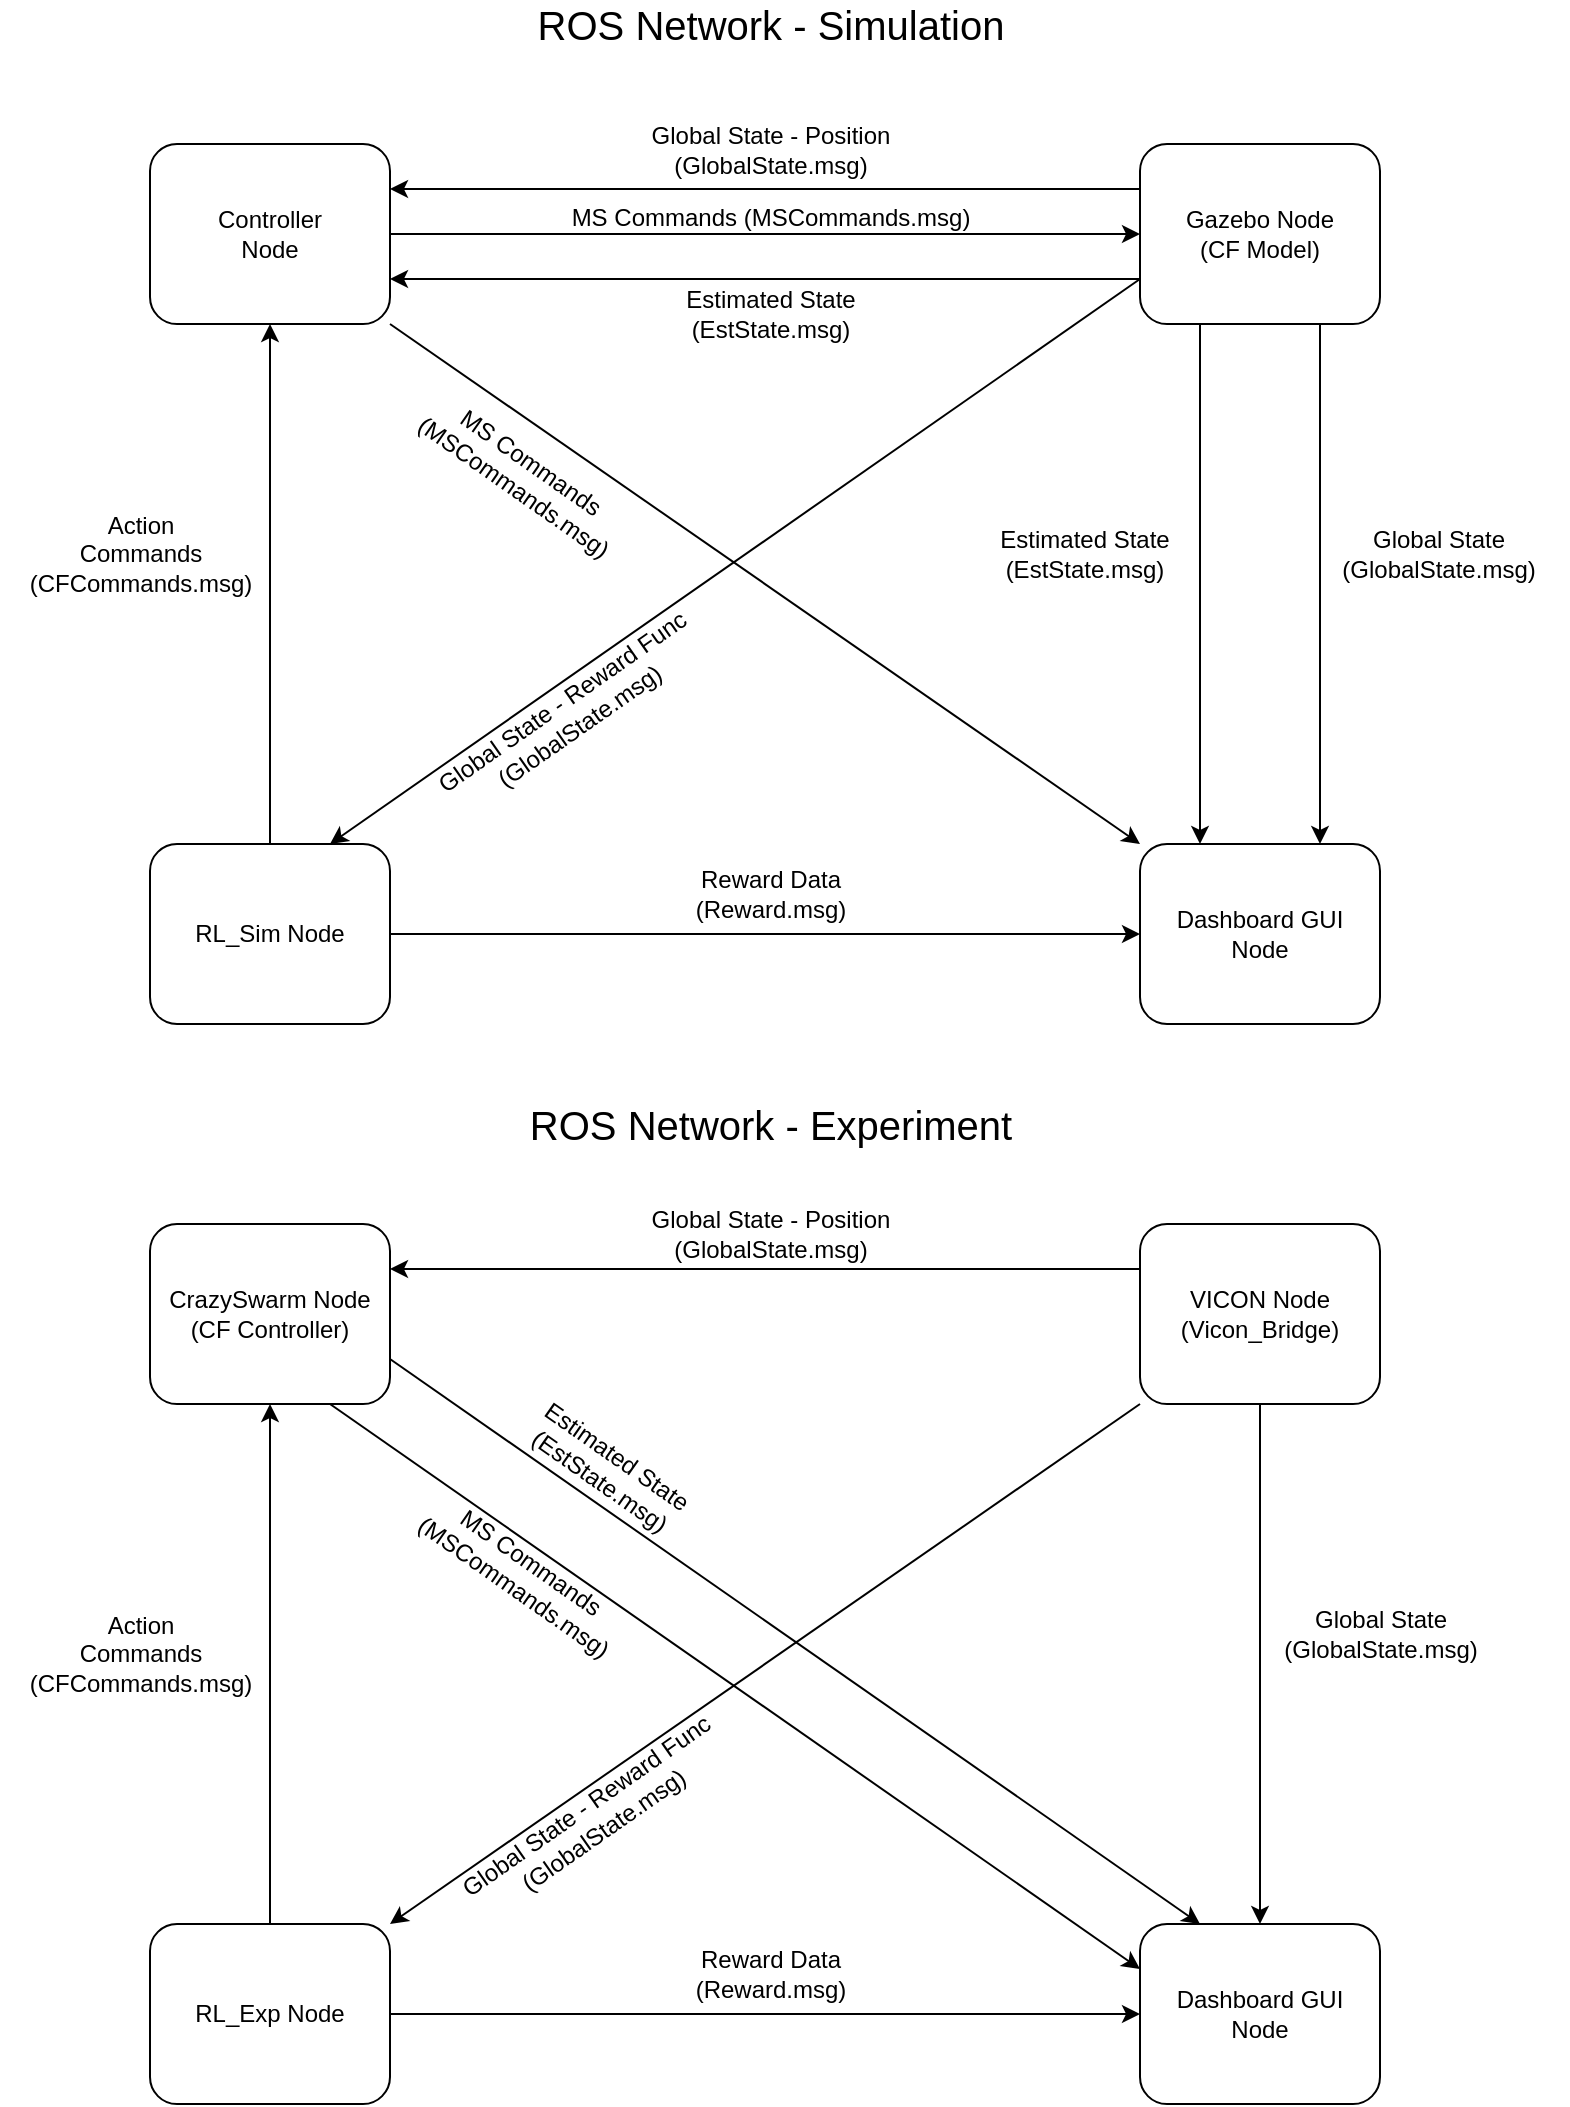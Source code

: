 <mxfile version="13.9.8" type="device" pages="2"><diagram id="4q4zT_EYPk3diKyVNwrd" name="Page-1"><mxGraphModel dx="1936" dy="1100" grid="1" gridSize="10" guides="1" tooltips="1" connect="1" arrows="1" fold="1" page="1" pageScale="1" pageWidth="850" pageHeight="1100" background="#FFFFFF" math="0" shadow="0"><root><mxCell id="0"/><mxCell id="1" parent="0"/><mxCell id="GYX6j8tE0jOFINhNC3Ar-88" style="edgeStyle=orthogonalEdgeStyle;rounded=0;orthogonalLoop=1;jettySize=auto;html=1;exitX=1;exitY=0.5;exitDx=0;exitDy=0;entryX=0;entryY=0.5;entryDx=0;entryDy=0;" edge="1" parent="1" source="GYX6j8tE0jOFINhNC3Ar-1" target="GYX6j8tE0jOFINhNC3Ar-2"><mxGeometry relative="1" as="geometry"/></mxCell><mxCell id="GYX6j8tE0jOFINhNC3Ar-1" value="&lt;div&gt;Controller&lt;/div&gt;Node" style="rounded=1;whiteSpace=wrap;html=1;" vertex="1" parent="1"><mxGeometry x="115" y="100" width="120" height="90" as="geometry"/></mxCell><mxCell id="GYX6j8tE0jOFINhNC3Ar-90" style="edgeStyle=orthogonalEdgeStyle;rounded=0;orthogonalLoop=1;jettySize=auto;html=1;exitX=0;exitY=0.25;exitDx=0;exitDy=0;entryX=1;entryY=0.25;entryDx=0;entryDy=0;" edge="1" parent="1" source="GYX6j8tE0jOFINhNC3Ar-2" target="GYX6j8tE0jOFINhNC3Ar-1"><mxGeometry relative="1" as="geometry"/></mxCell><mxCell id="GYX6j8tE0jOFINhNC3Ar-2" value="&lt;div&gt;Gazebo Node&lt;/div&gt;&lt;div&gt;(CF Model)&lt;br&gt;&lt;/div&gt;" style="rounded=1;whiteSpace=wrap;html=1;" vertex="1" parent="1"><mxGeometry x="610" y="100" width="120" height="90" as="geometry"/></mxCell><mxCell id="GYX6j8tE0jOFINhNC3Ar-3" value="&lt;div&gt;RL_Sim Node&lt;/div&gt;" style="rounded=1;whiteSpace=wrap;html=1;" vertex="1" parent="1"><mxGeometry x="115" y="450" width="120" height="90" as="geometry"/></mxCell><mxCell id="GYX6j8tE0jOFINhNC3Ar-4" value="" style="endArrow=classic;html=1;exitX=0.5;exitY=0;exitDx=0;exitDy=0;entryX=0.5;entryY=1;entryDx=0;entryDy=0;" edge="1" parent="1" source="GYX6j8tE0jOFINhNC3Ar-3" target="GYX6j8tE0jOFINhNC3Ar-1"><mxGeometry width="50" height="50" relative="1" as="geometry"><mxPoint x="400" y="410" as="sourcePoint"/><mxPoint x="450" y="360" as="targetPoint"/></mxGeometry></mxCell><mxCell id="GYX6j8tE0jOFINhNC3Ar-5" value="&lt;div&gt;Action&lt;br&gt;&lt;/div&gt;&lt;div&gt;Commands&lt;/div&gt;&lt;div&gt;(CFCommands.msg)&lt;br&gt;&lt;/div&gt;" style="text;html=1;align=center;verticalAlign=middle;resizable=0;points=[];autosize=1;" vertex="1" parent="1"><mxGeometry x="40" y="280" width="140" height="50" as="geometry"/></mxCell><mxCell id="GYX6j8tE0jOFINhNC3Ar-6" value="&lt;div&gt;&lt;font style=&quot;font-size: 20px&quot;&gt;ROS Network - Simulation&lt;br&gt;&lt;/font&gt; &lt;/div&gt;" style="text;html=1;align=center;verticalAlign=middle;resizable=0;points=[];autosize=1;" vertex="1" parent="1"><mxGeometry x="285" y="30" width="280" height="20" as="geometry"/></mxCell><mxCell id="GYX6j8tE0jOFINhNC3Ar-9" value="&lt;div&gt;Dashboard GUI&lt;br&gt;&lt;/div&gt;&lt;div&gt;Node&lt;br&gt;&lt;/div&gt;" style="rounded=1;whiteSpace=wrap;html=1;" vertex="1" parent="1"><mxGeometry x="610" y="450" width="120" height="90" as="geometry"/></mxCell><mxCell id="GYX6j8tE0jOFINhNC3Ar-10" value="" style="endArrow=classic;html=1;exitX=0;exitY=0.75;exitDx=0;exitDy=0;entryX=0.75;entryY=0;entryDx=0;entryDy=0;" edge="1" parent="1" source="GYX6j8tE0jOFINhNC3Ar-2" target="GYX6j8tE0jOFINhNC3Ar-3"><mxGeometry width="50" height="50" relative="1" as="geometry"><mxPoint x="230" y="360" as="sourcePoint"/><mxPoint x="590" y="360" as="targetPoint"/></mxGeometry></mxCell><mxCell id="GYX6j8tE0jOFINhNC3Ar-11" value="" style="endArrow=classic;html=1;exitX=0.25;exitY=1;exitDx=0;exitDy=0;entryX=0.25;entryY=0;entryDx=0;entryDy=0;" edge="1" parent="1" source="GYX6j8tE0jOFINhNC3Ar-2" target="GYX6j8tE0jOFINhNC3Ar-9"><mxGeometry width="50" height="50" relative="1" as="geometry"><mxPoint x="659" y="260" as="sourcePoint"/><mxPoint x="270" y="585" as="targetPoint"/></mxGeometry></mxCell><mxCell id="GYX6j8tE0jOFINhNC3Ar-21" value="" style="endArrow=classic;html=1;exitX=0.75;exitY=1;exitDx=0;exitDy=0;entryX=0.75;entryY=0;entryDx=0;entryDy=0;" edge="1" parent="1" source="GYX6j8tE0jOFINhNC3Ar-2" target="GYX6j8tE0jOFINhNC3Ar-9"><mxGeometry width="50" height="50" relative="1" as="geometry"><mxPoint x="610" y="155" as="sourcePoint"/><mxPoint x="250" y="155" as="targetPoint"/></mxGeometry></mxCell><mxCell id="GYX6j8tE0jOFINhNC3Ar-23" value="" style="endArrow=classic;html=1;exitX=1;exitY=0.5;exitDx=0;exitDy=0;entryX=0;entryY=0.5;entryDx=0;entryDy=0;" edge="1" parent="1" source="GYX6j8tE0jOFINhNC3Ar-3" target="GYX6j8tE0jOFINhNC3Ar-9"><mxGeometry width="50" height="50" relative="1" as="geometry"><mxPoint x="409.5" y="495" as="sourcePoint"/><mxPoint x="409.5" y="260" as="targetPoint"/></mxGeometry></mxCell><mxCell id="GYX6j8tE0jOFINhNC3Ar-46" value="&lt;div&gt;CrazySwarm Node&lt;/div&gt;&lt;div&gt;(CF Controller)&lt;br&gt;&lt;/div&gt;" style="rounded=1;whiteSpace=wrap;html=1;" vertex="1" parent="1"><mxGeometry x="115" y="640" width="120" height="90" as="geometry"/></mxCell><mxCell id="GYX6j8tE0jOFINhNC3Ar-47" value="&lt;div&gt;VICON Node&lt;/div&gt;&lt;div&gt;(Vicon_Bridge)&lt;br&gt;&lt;/div&gt;" style="rounded=1;whiteSpace=wrap;html=1;" vertex="1" parent="1"><mxGeometry x="610" y="640" width="120" height="90" as="geometry"/></mxCell><mxCell id="GYX6j8tE0jOFINhNC3Ar-48" value="&lt;div&gt;RL_Exp Node&lt;/div&gt;" style="rounded=1;whiteSpace=wrap;html=1;" vertex="1" parent="1"><mxGeometry x="115" y="990" width="120" height="90" as="geometry"/></mxCell><mxCell id="GYX6j8tE0jOFINhNC3Ar-49" value="" style="endArrow=classic;html=1;exitX=0.5;exitY=0;exitDx=0;exitDy=0;entryX=0.5;entryY=1;entryDx=0;entryDy=0;" edge="1" parent="1" source="GYX6j8tE0jOFINhNC3Ar-48" target="GYX6j8tE0jOFINhNC3Ar-46"><mxGeometry width="50" height="50" relative="1" as="geometry"><mxPoint x="400" y="950" as="sourcePoint"/><mxPoint x="450" y="900" as="targetPoint"/></mxGeometry></mxCell><mxCell id="GYX6j8tE0jOFINhNC3Ar-50" value="&lt;font style=&quot;font-size: 20px&quot;&gt;ROS Network - Experiment&lt;br&gt;&lt;/font&gt;" style="text;html=1;align=center;verticalAlign=middle;resizable=0;points=[];autosize=1;" vertex="1" parent="1"><mxGeometry x="280" y="580" width="290" height="20" as="geometry"/></mxCell><mxCell id="GYX6j8tE0jOFINhNC3Ar-51" value="&lt;div&gt;MS Commands&lt;/div&gt;&lt;div&gt;(MSCommands.msg)&lt;/div&gt;" style="text;html=1;align=center;verticalAlign=middle;resizable=0;points=[];autosize=1;rotation=35;" vertex="1" parent="1"><mxGeometry x="231" y="800" width="140" height="30" as="geometry"/></mxCell><mxCell id="GYX6j8tE0jOFINhNC3Ar-52" value="&lt;div&gt;Dashboard GUI&lt;br&gt;&lt;/div&gt;&lt;div&gt;Node&lt;br&gt;&lt;/div&gt;" style="rounded=1;whiteSpace=wrap;html=1;" vertex="1" parent="1"><mxGeometry x="610" y="990" width="120" height="90" as="geometry"/></mxCell><mxCell id="GYX6j8tE0jOFINhNC3Ar-53" value="" style="endArrow=classic;html=1;exitX=0;exitY=1;exitDx=0;exitDy=0;entryX=1;entryY=0;entryDx=0;entryDy=0;" edge="1" parent="1" source="GYX6j8tE0jOFINhNC3Ar-47" target="GYX6j8tE0jOFINhNC3Ar-48"><mxGeometry width="50" height="50" relative="1" as="geometry"><mxPoint x="230" y="900" as="sourcePoint"/><mxPoint x="590" y="900" as="targetPoint"/></mxGeometry></mxCell><mxCell id="GYX6j8tE0jOFINhNC3Ar-54" value="" style="endArrow=classic;html=1;entryX=0.25;entryY=0;entryDx=0;entryDy=0;exitX=1;exitY=0.75;exitDx=0;exitDy=0;" edge="1" parent="1" source="GYX6j8tE0jOFINhNC3Ar-46" target="GYX6j8tE0jOFINhNC3Ar-52"><mxGeometry width="50" height="50" relative="1" as="geometry"><mxPoint x="300" y="710" as="sourcePoint"/><mxPoint x="270" y="1125" as="targetPoint"/></mxGeometry></mxCell><mxCell id="GYX6j8tE0jOFINhNC3Ar-55" value="&lt;div&gt;Global State - Reward Func&lt;br&gt;&lt;/div&gt;&lt;div&gt; (GlobalState.msg)&lt;br&gt;&lt;/div&gt;" style="text;html=1;align=center;verticalAlign=middle;resizable=0;points=[];autosize=1;rotation=-35;" vertex="1" parent="1"><mxGeometry x="247" y="922" width="180" height="30" as="geometry"/></mxCell><mxCell id="GYX6j8tE0jOFINhNC3Ar-56" value="" style="endArrow=classic;html=1;exitX=0;exitY=0.25;exitDx=0;exitDy=0;entryX=1;entryY=0.25;entryDx=0;entryDy=0;" edge="1" parent="1" source="GYX6j8tE0jOFINhNC3Ar-47" target="GYX6j8tE0jOFINhNC3Ar-46"><mxGeometry width="50" height="50" relative="1" as="geometry"><mxPoint x="530" y="685" as="sourcePoint"/><mxPoint x="140" y="965" as="targetPoint"/></mxGeometry></mxCell><mxCell id="GYX6j8tE0jOFINhNC3Ar-57" value="&lt;div&gt;Global State - Position&lt;br&gt;&lt;/div&gt;&lt;div&gt;(GlobalState.msg)&lt;br&gt;&lt;/div&gt;" style="text;html=1;align=center;verticalAlign=middle;resizable=0;points=[];autosize=1;rotation=0;" vertex="1" parent="1"><mxGeometry x="350" y="630" width="150" height="30" as="geometry"/></mxCell><mxCell id="GYX6j8tE0jOFINhNC3Ar-61" value="&lt;div&gt;Global State&lt;/div&gt;&lt;div&gt;(GlobalState.msg)&lt;/div&gt;" style="text;html=1;align=center;verticalAlign=middle;resizable=0;points=[];autosize=1;rotation=0;" vertex="1" parent="1"><mxGeometry x="665" y="830" width="130" height="30" as="geometry"/></mxCell><mxCell id="GYX6j8tE0jOFINhNC3Ar-62" value="" style="endArrow=classic;html=1;exitX=0.5;exitY=1;exitDx=0;exitDy=0;entryX=0.5;entryY=0;entryDx=0;entryDy=0;" edge="1" parent="1" source="GYX6j8tE0jOFINhNC3Ar-47" target="GYX6j8tE0jOFINhNC3Ar-52"><mxGeometry width="50" height="50" relative="1" as="geometry"><mxPoint x="610" y="695" as="sourcePoint"/><mxPoint x="250" y="695" as="targetPoint"/></mxGeometry></mxCell><mxCell id="GYX6j8tE0jOFINhNC3Ar-63" value="&lt;div&gt;Estimated State&lt;/div&gt;&lt;div&gt;(EstState.msg)&lt;br&gt;&lt;/div&gt;" style="text;html=1;align=center;verticalAlign=middle;resizable=0;points=[];autosize=1;rotation=35;" vertex="1" parent="1"><mxGeometry x="289" y="747" width="110" height="30" as="geometry"/></mxCell><mxCell id="GYX6j8tE0jOFINhNC3Ar-64" value="" style="endArrow=classic;html=1;exitX=1;exitY=0.5;exitDx=0;exitDy=0;entryX=0;entryY=0.5;entryDx=0;entryDy=0;" edge="1" parent="1" source="GYX6j8tE0jOFINhNC3Ar-48" target="GYX6j8tE0jOFINhNC3Ar-52"><mxGeometry width="50" height="50" relative="1" as="geometry"><mxPoint x="409.5" y="1035" as="sourcePoint"/><mxPoint x="409.5" y="800" as="targetPoint"/></mxGeometry></mxCell><mxCell id="GYX6j8tE0jOFINhNC3Ar-65" value="&lt;div&gt;Reward Data&lt;/div&gt;&lt;div&gt;(Reward.msg)&lt;br&gt;&lt;/div&gt;" style="text;html=1;align=center;verticalAlign=middle;resizable=0;points=[];autosize=1;rotation=0;" vertex="1" parent="1"><mxGeometry x="375" y="1000" width="100" height="30" as="geometry"/></mxCell><mxCell id="GYX6j8tE0jOFINhNC3Ar-68" value="" style="endArrow=classic;html=1;exitX=0.75;exitY=1;exitDx=0;exitDy=0;entryX=0;entryY=0.25;entryDx=0;entryDy=0;" edge="1" parent="1" source="GYX6j8tE0jOFINhNC3Ar-46" target="GYX6j8tE0jOFINhNC3Ar-52"><mxGeometry width="50" height="50" relative="1" as="geometry"><mxPoint x="610" y="672.5" as="sourcePoint"/><mxPoint x="250" y="672.5" as="targetPoint"/></mxGeometry></mxCell><mxCell id="GYX6j8tE0jOFINhNC3Ar-71" value="&lt;div&gt;Action&lt;br&gt;&lt;/div&gt;&lt;div&gt;Commands&lt;/div&gt;&lt;div&gt;(CFCommands.msg)&lt;br&gt;&lt;/div&gt;" style="text;html=1;align=center;verticalAlign=middle;resizable=0;points=[];autosize=1;" vertex="1" parent="1"><mxGeometry x="40" y="830" width="140" height="50" as="geometry"/></mxCell><mxCell id="GYX6j8tE0jOFINhNC3Ar-72" value="" style="endArrow=classic;html=1;entryX=0;entryY=0;entryDx=0;entryDy=0;exitX=1;exitY=1;exitDx=0;exitDy=0;" edge="1" parent="1" source="GYX6j8tE0jOFINhNC3Ar-1" target="GYX6j8tE0jOFINhNC3Ar-9"><mxGeometry width="50" height="50" relative="1" as="geometry"><mxPoint x="230" y="189" as="sourcePoint"/><mxPoint x="590" y="189" as="targetPoint"/></mxGeometry></mxCell><mxCell id="GYX6j8tE0jOFINhNC3Ar-78" value="&lt;div&gt;Reward Data&lt;/div&gt;&lt;div&gt;(Reward.msg)&lt;br&gt;&lt;/div&gt;" style="text;html=1;align=center;verticalAlign=middle;resizable=0;points=[];autosize=1;rotation=0;" vertex="1" parent="1"><mxGeometry x="375" y="460" width="100" height="30" as="geometry"/></mxCell><mxCell id="GYX6j8tE0jOFINhNC3Ar-79" value="&lt;div&gt;Global State - Reward Func&lt;br&gt;&lt;/div&gt;&lt;div&gt; (GlobalState.msg)&lt;br&gt;&lt;/div&gt;" style="text;html=1;align=center;verticalAlign=middle;resizable=0;points=[];autosize=1;rotation=-35;" vertex="1" parent="1"><mxGeometry x="235" y="370" width="180" height="30" as="geometry"/></mxCell><mxCell id="GYX6j8tE0jOFINhNC3Ar-80" value="&lt;div&gt;MS Commands&lt;/div&gt;&lt;div&gt;(MSCommands.msg)&lt;/div&gt;" style="text;html=1;align=center;verticalAlign=middle;resizable=0;points=[];autosize=1;rotation=35;" vertex="1" parent="1"><mxGeometry x="231" y="250" width="140" height="30" as="geometry"/></mxCell><mxCell id="GYX6j8tE0jOFINhNC3Ar-81" value="&lt;div&gt;Global State&lt;/div&gt;&lt;div&gt;(GlobalState.msg)&lt;/div&gt;" style="text;html=1;align=center;verticalAlign=middle;resizable=0;points=[];autosize=1;rotation=0;" vertex="1" parent="1"><mxGeometry x="694" y="290" width="130" height="30" as="geometry"/></mxCell><mxCell id="GYX6j8tE0jOFINhNC3Ar-82" value="&lt;div&gt;Estimated State&lt;/div&gt;&lt;div&gt;(EstState.msg)&lt;br&gt;&lt;/div&gt;" style="text;html=1;align=center;verticalAlign=middle;resizable=0;points=[];autosize=1;rotation=0;" vertex="1" parent="1"><mxGeometry x="527" y="290" width="110" height="30" as="geometry"/></mxCell><mxCell id="GYX6j8tE0jOFINhNC3Ar-83" value="" style="endArrow=classic;html=1;exitX=0;exitY=0.75;exitDx=0;exitDy=0;entryX=1;entryY=0.75;entryDx=0;entryDy=0;" edge="1" parent="1" source="GYX6j8tE0jOFINhNC3Ar-2" target="GYX6j8tE0jOFINhNC3Ar-1"><mxGeometry width="50" height="50" relative="1" as="geometry"><mxPoint x="585" y="144.41" as="sourcePoint"/><mxPoint x="210" y="144.41" as="targetPoint"/></mxGeometry></mxCell><mxCell id="GYX6j8tE0jOFINhNC3Ar-84" value="&lt;div&gt;Estimated State&lt;/div&gt;&lt;div&gt;(EstState.msg)&lt;br&gt;&lt;/div&gt;" style="text;html=1;align=center;verticalAlign=middle;resizable=0;points=[];autosize=1;rotation=0;" vertex="1" parent="1"><mxGeometry x="370" y="170" width="110" height="30" as="geometry"/></mxCell><mxCell id="GYX6j8tE0jOFINhNC3Ar-87" value="&lt;div&gt;Global State - Position&lt;br&gt;&lt;/div&gt;&lt;div&gt;(GlobalState.msg)&lt;br&gt;&lt;/div&gt;" style="text;html=1;align=center;verticalAlign=middle;resizable=0;points=[];autosize=1;rotation=0;" vertex="1" parent="1"><mxGeometry x="350" y="88" width="150" height="30" as="geometry"/></mxCell><mxCell id="GYX6j8tE0jOFINhNC3Ar-89" value="&lt;div&gt;MS Commands (MSCommands.msg)&lt;/div&gt;" style="text;html=1;align=center;verticalAlign=middle;resizable=0;points=[];autosize=1;rotation=0;" vertex="1" parent="1"><mxGeometry x="305" y="127" width="240" height="20" as="geometry"/></mxCell></root></mxGraphModel></diagram><diagram id="nIwKfeP6t6e0K-6bQi9A" name="Page-2"><mxGraphModel dx="1355" dy="770" grid="1" gridSize="10" guides="1" tooltips="1" connect="1" arrows="1" fold="1" page="1" pageScale="1" pageWidth="850" pageHeight="1100" math="0" shadow="0"><root><mxCell id="eUmmcljjAVMP1PaqSPiZ-0"/><mxCell id="eUmmcljjAVMP1PaqSPiZ-1" parent="eUmmcljjAVMP1PaqSPiZ-0"/><mxCell id="n7GJKIN_BkU1mC2qrZna-0" value="&lt;div&gt;Action&lt;br&gt;&lt;/div&gt;&lt;div&gt;Commands&lt;/div&gt;&lt;div&gt;(CFCommands.msg)&lt;br&gt;&lt;/div&gt;" style="text;html=1;align=center;verticalAlign=middle;resizable=0;points=[];autosize=1;" vertex="1" parent="eUmmcljjAVMP1PaqSPiZ-1"><mxGeometry x="500" y="330" width="140" height="50" as="geometry"/></mxCell><mxCell id="g4kGXNhMa9So99Ss_wjb-0" value="&lt;div&gt;Reward Data&lt;/div&gt;&lt;div&gt;(Reward.msg)&lt;br&gt;&lt;/div&gt;" style="text;html=1;align=center;verticalAlign=middle;resizable=0;points=[];autosize=1;rotation=0;" vertex="1" parent="eUmmcljjAVMP1PaqSPiZ-1"><mxGeometry x="370" y="95" width="100" height="30" as="geometry"/></mxCell><mxCell id="1iVR3jgshGj8voVjU0Wq-0" value="&lt;div&gt;Global State&lt;/div&gt;&lt;div&gt;(GlobalState.msg)&lt;/div&gt;" style="text;html=1;align=center;verticalAlign=middle;resizable=0;points=[];autosize=1;rotation=0;" vertex="1" parent="eUmmcljjAVMP1PaqSPiZ-1"><mxGeometry x="80" y="95" width="130" height="30" as="geometry"/></mxCell><mxCell id="wXeXgULKl54EpwOFL07P-0" value="&lt;div&gt;Estimated State&lt;/div&gt;&lt;div&gt;(EstState.msg)&lt;br&gt;&lt;/div&gt;" style="text;html=1;align=center;verticalAlign=middle;resizable=0;points=[];autosize=1;rotation=0;" vertex="1" parent="eUmmcljjAVMP1PaqSPiZ-1"><mxGeometry x="90" y="340" width="110" height="30" as="geometry"/></mxCell><mxCell id="G61nbyIcO0rgjP_906iy-0" value="&lt;div&gt;MS Commands&lt;/div&gt;&lt;div&gt;(MSCommands.msg)&lt;/div&gt;" style="text;html=1;align=center;verticalAlign=middle;resizable=0;points=[];autosize=1;rotation=0;" vertex="1" parent="eUmmcljjAVMP1PaqSPiZ-1"><mxGeometry x="600" y="95" width="140" height="30" as="geometry"/></mxCell><mxCell id="We3G5fBXF-yeKgjlOx5w-1" value="&lt;ul&gt;&lt;li&gt;std_msgs/Header &lt;br&gt;&lt;/li&gt;&lt;li&gt;geometry_msgs/Pose&lt;/li&gt;&lt;ul&gt;&lt;li&gt;position&lt;/li&gt;&lt;li&gt;orientation&lt;/li&gt;&lt;/ul&gt;&lt;li&gt;geometry_msgs/Twist&lt;/li&gt;&lt;ul&gt;&lt;li&gt;linear&lt;/li&gt;&lt;li&gt;angular&lt;br&gt;&lt;/li&gt;&lt;/ul&gt;&lt;/ul&gt;&lt;div&gt;&lt;br&gt;&lt;/div&gt;&lt;div&gt;&lt;br&gt;&lt;/div&gt;" style="text;html=1;strokeColor=none;fillColor=none;spacing=5;spacingTop=-20;whiteSpace=wrap;overflow=hidden;rounded=0;" vertex="1" parent="eUmmcljjAVMP1PaqSPiZ-1"><mxGeometry x="50" y="135" width="190" height="120" as="geometry"/></mxCell><mxCell id="We3G5fBXF-yeKgjlOx5w-2" value="&lt;ul&gt;&lt;li&gt;std_msgs/Header?&lt;br&gt;&lt;/li&gt;&lt;li&gt;geometry_msgs/Quaternion orientation&lt;br&gt;&lt;/li&gt;&lt;li&gt;geometry_msgs/Vector3 angular_velocity&lt;/li&gt;&lt;li&gt;geometry_msgs/Vector3 linear_acceleration&lt;/li&gt;&lt;li&gt;&amp;nbsp;&lt;/li&gt;&lt;li&gt;Future OF Stuff&lt;br&gt;&lt;/li&gt;&lt;/ul&gt;&lt;div&gt;&lt;br&gt;&lt;/div&gt;" style="text;html=1;strokeColor=none;fillColor=none;spacing=5;spacingTop=-20;whiteSpace=wrap;overflow=hidden;rounded=0;" vertex="1" parent="eUmmcljjAVMP1PaqSPiZ-1"><mxGeometry x="50" y="390" width="320" height="120" as="geometry"/></mxCell><mxCell id="We3G5fBXF-yeKgjlOx5w-3" value="&lt;ul&gt;&lt;li&gt;std_msgs/UInt8 k_ep&lt;/li&gt;&lt;li&gt;std_msgs/UInt8 k_run&lt;/li&gt;&lt;li&gt;std_msgs/Float32 reward&lt;/li&gt;&lt;li&gt;std_msgs/Float32 reward_avg&lt;br&gt;&lt;/li&gt;&lt;/ul&gt;&lt;div&gt;&lt;br&gt;&lt;/div&gt;&lt;div&gt;&lt;br&gt;&lt;/div&gt;" style="text;html=1;strokeColor=none;fillColor=none;spacing=5;spacingTop=-20;whiteSpace=wrap;overflow=hidden;rounded=0;" vertex="1" parent="eUmmcljjAVMP1PaqSPiZ-1"><mxGeometry x="340" y="135" width="240" height="120" as="geometry"/></mxCell><mxCell id="We3G5fBXF-yeKgjlOx5w-4" value="&lt;ul&gt;&lt;li&gt;std_msgs/Float32[]&amp;nbsp; motorspeeds&lt;br&gt;&lt;/li&gt;&lt;/ul&gt;" style="text;html=1;strokeColor=none;fillColor=none;spacing=5;spacingTop=-20;whiteSpace=wrap;overflow=hidden;rounded=0;" vertex="1" parent="eUmmcljjAVMP1PaqSPiZ-1"><mxGeometry x="570" y="135" width="260" height="120" as="geometry"/></mxCell><mxCell id="We3G5fBXF-yeKgjlOx5w-5" value="&lt;ul&gt;&lt;li&gt;std_msgs/UInt8 cmd_type&lt;/li&gt;&lt;li&gt;std_msgs/Vector3 ctrl_vals&lt;/li&gt;&lt;li&gt;std_msgs/UInt8 ctrl_flag&lt;br&gt;&lt;/li&gt;&lt;/ul&gt;&lt;div&gt;&lt;br&gt;&lt;/div&gt;&lt;div&gt;&lt;br&gt;&lt;/div&gt;" style="text;html=1;strokeColor=none;fillColor=none;spacing=5;spacingTop=-20;whiteSpace=wrap;overflow=hidden;rounded=0;" vertex="1" parent="eUmmcljjAVMP1PaqSPiZ-1"><mxGeometry x="470" y="390" width="260" height="120" as="geometry"/></mxCell></root></mxGraphModel></diagram></mxfile>